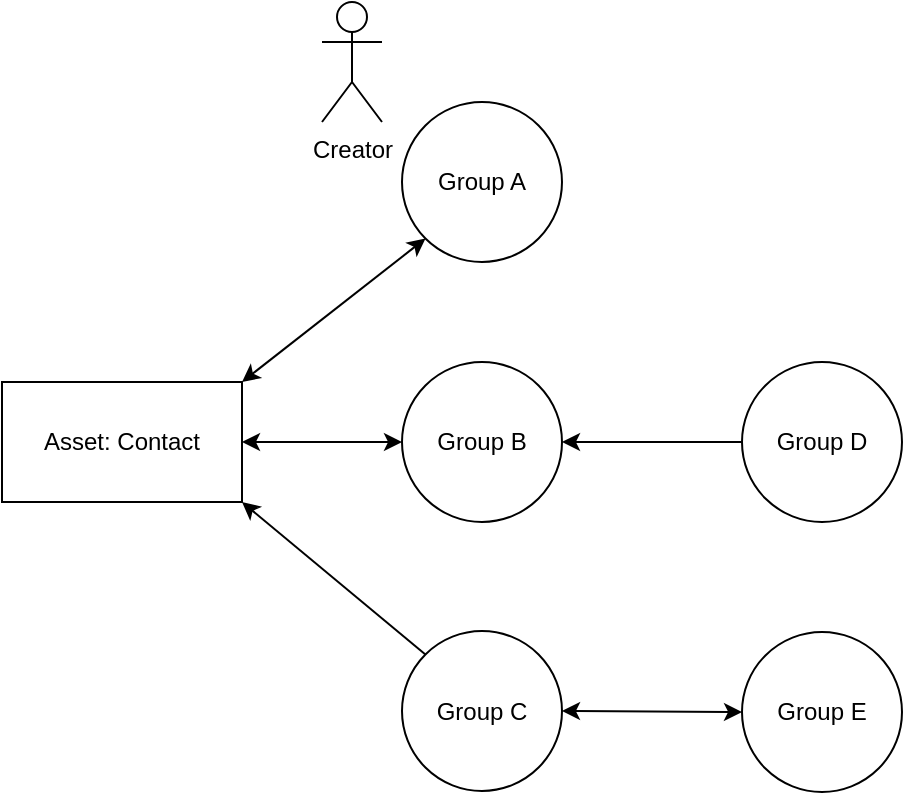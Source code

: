 <mxfile version="13.10.4" type="device"><diagram id="ExOAwouMvneiyoIzez-G" name="Page-1"><mxGraphModel dx="894" dy="630" grid="1" gridSize="10" guides="1" tooltips="1" connect="1" arrows="1" fold="1" page="1" pageScale="1" pageWidth="827" pageHeight="1169" math="0" shadow="0"><root><mxCell id="0"/><mxCell id="1" parent="0"/><mxCell id="vWat7VtOMBazm0OZvL64-1" value="Asset: Contact" style="rounded=0;whiteSpace=wrap;html=1;" vertex="1" parent="1"><mxGeometry x="10" y="380" width="120" height="60" as="geometry"/></mxCell><mxCell id="vWat7VtOMBazm0OZvL64-2" value="Group A" style="ellipse;whiteSpace=wrap;html=1;aspect=fixed;" vertex="1" parent="1"><mxGeometry x="210" y="240" width="80" height="80" as="geometry"/></mxCell><mxCell id="vWat7VtOMBazm0OZvL64-3" value="Group B" style="ellipse;whiteSpace=wrap;html=1;aspect=fixed;" vertex="1" parent="1"><mxGeometry x="210" y="370" width="80" height="80" as="geometry"/></mxCell><mxCell id="vWat7VtOMBazm0OZvL64-4" value="Group C" style="ellipse;whiteSpace=wrap;html=1;aspect=fixed;" vertex="1" parent="1"><mxGeometry x="210" y="504.5" width="80" height="80" as="geometry"/></mxCell><mxCell id="vWat7VtOMBazm0OZvL64-5" value="&lt;div&gt;Creator&lt;/div&gt;" style="shape=umlActor;verticalLabelPosition=bottom;verticalAlign=top;html=1;outlineConnect=0;" vertex="1" parent="1"><mxGeometry x="170" y="190" width="30" height="60" as="geometry"/></mxCell><mxCell id="vWat7VtOMBazm0OZvL64-9" value="" style="endArrow=classic;startArrow=classic;html=1;entryX=0;entryY=1;entryDx=0;entryDy=0;" edge="1" parent="1" target="vWat7VtOMBazm0OZvL64-2"><mxGeometry width="50" height="50" relative="1" as="geometry"><mxPoint x="130" y="380" as="sourcePoint"/><mxPoint x="180" y="330" as="targetPoint"/></mxGeometry></mxCell><mxCell id="vWat7VtOMBazm0OZvL64-10" value="" style="endArrow=classic;startArrow=classic;html=1;entryX=0;entryY=0.5;entryDx=0;entryDy=0;" edge="1" parent="1" target="vWat7VtOMBazm0OZvL64-3"><mxGeometry width="50" height="50" relative="1" as="geometry"><mxPoint x="130" y="410" as="sourcePoint"/><mxPoint x="180" y="370" as="targetPoint"/></mxGeometry></mxCell><mxCell id="vWat7VtOMBazm0OZvL64-11" value="" style="endArrow=classic;html=1;entryX=1;entryY=1;entryDx=0;entryDy=0;exitX=0;exitY=0;exitDx=0;exitDy=0;" edge="1" parent="1" source="vWat7VtOMBazm0OZvL64-4" target="vWat7VtOMBazm0OZvL64-1"><mxGeometry width="50" height="50" relative="1" as="geometry"><mxPoint x="140" y="510" as="sourcePoint"/><mxPoint x="190" y="460" as="targetPoint"/></mxGeometry></mxCell><mxCell id="vWat7VtOMBazm0OZvL64-17" style="edgeStyle=orthogonalEdgeStyle;rounded=0;orthogonalLoop=1;jettySize=auto;html=1;exitX=0;exitY=0.5;exitDx=0;exitDy=0;entryX=1;entryY=0.5;entryDx=0;entryDy=0;" edge="1" parent="1" source="vWat7VtOMBazm0OZvL64-12" target="vWat7VtOMBazm0OZvL64-3"><mxGeometry relative="1" as="geometry"/></mxCell><mxCell id="vWat7VtOMBazm0OZvL64-12" value="Group D" style="ellipse;whiteSpace=wrap;html=1;aspect=fixed;" vertex="1" parent="1"><mxGeometry x="380" y="370" width="80" height="80" as="geometry"/></mxCell><mxCell id="vWat7VtOMBazm0OZvL64-13" value="Group E" style="ellipse;whiteSpace=wrap;html=1;aspect=fixed;" vertex="1" parent="1"><mxGeometry x="380" y="505" width="80" height="80" as="geometry"/></mxCell><mxCell id="vWat7VtOMBazm0OZvL64-15" value="" style="endArrow=classic;startArrow=classic;html=1;exitX=1;exitY=0.5;exitDx=0;exitDy=0;entryX=0;entryY=0.5;entryDx=0;entryDy=0;" edge="1" parent="1" source="vWat7VtOMBazm0OZvL64-4" target="vWat7VtOMBazm0OZvL64-13"><mxGeometry width="50" height="50" relative="1" as="geometry"><mxPoint x="390" y="490" as="sourcePoint"/><mxPoint x="440" y="440" as="targetPoint"/></mxGeometry></mxCell></root></mxGraphModel></diagram></mxfile>